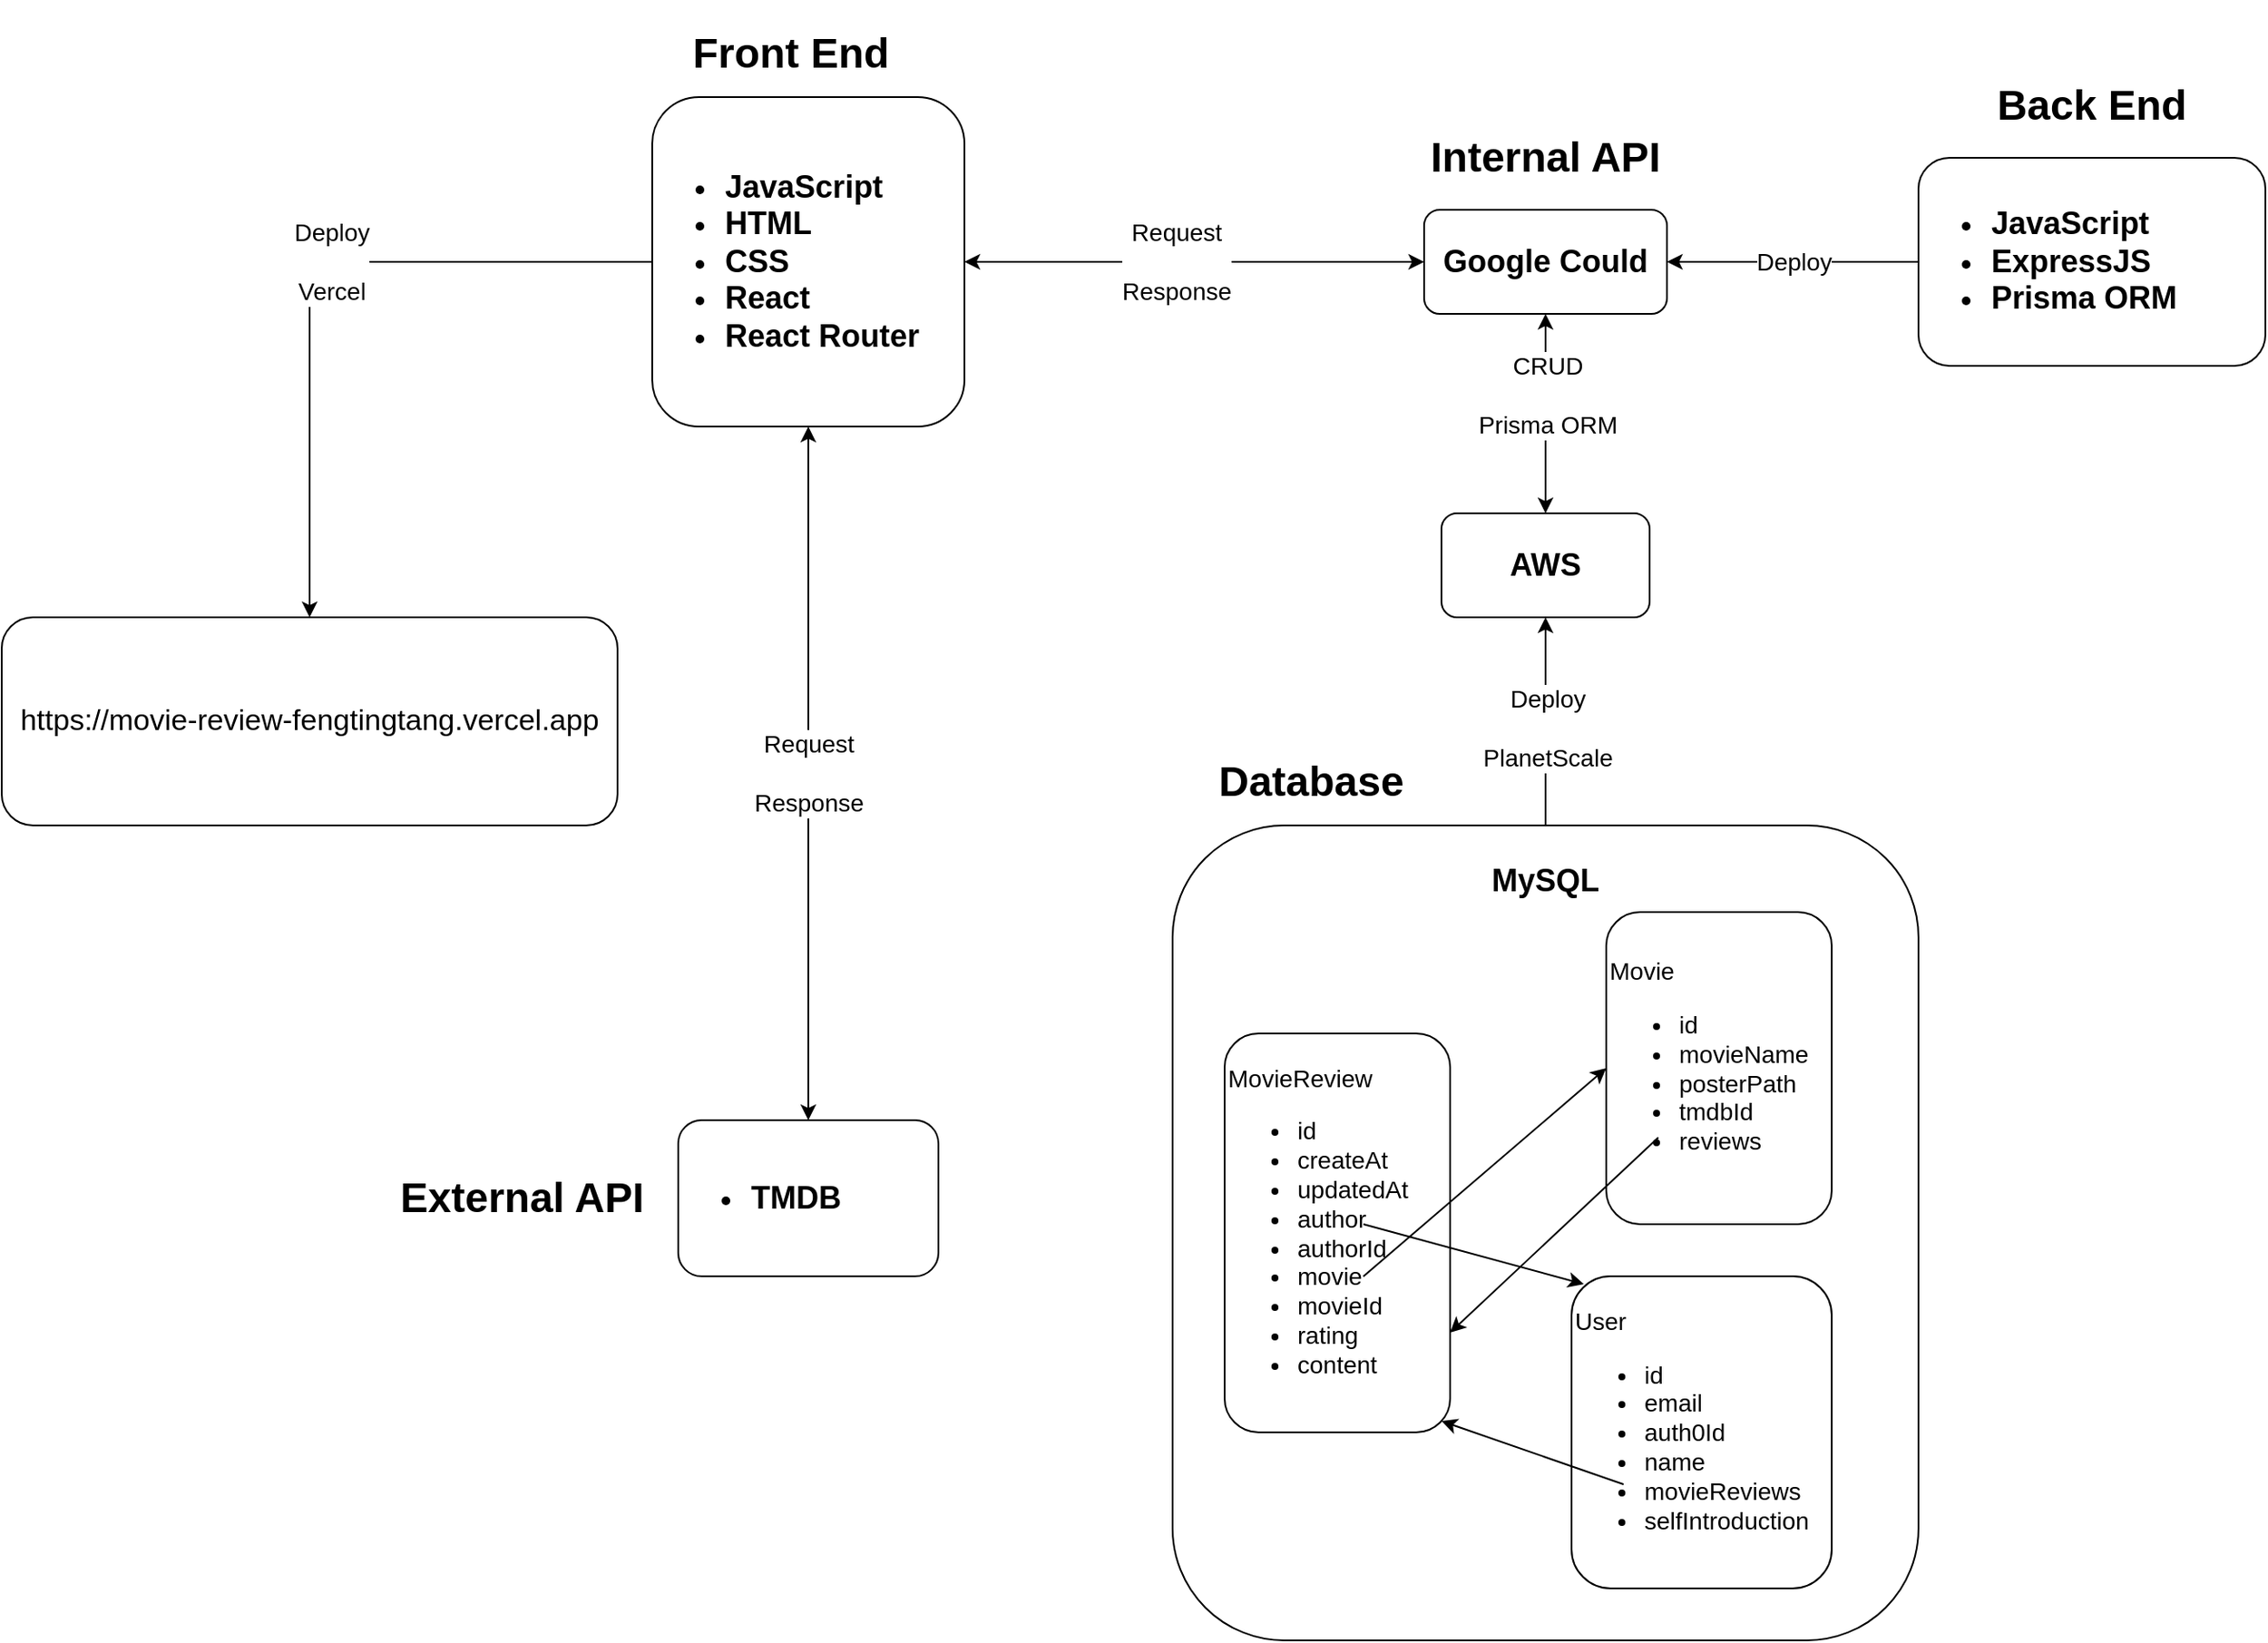 <mxfile version="21.1.4" type="device">
  <diagram name="Page-1" id="WuL8DRVEF0EJrorAZ_rQ">
    <mxGraphModel dx="1363" dy="871" grid="1" gridSize="10" guides="1" tooltips="1" connect="1" arrows="1" fold="1" page="1" pageScale="1" pageWidth="1500" pageHeight="1200" math="0" shadow="0">
      <root>
        <mxCell id="0" />
        <mxCell id="1" parent="0" />
        <mxCell id="LKYVpUIaypQvYsSFYnGG-27" value="" style="edgeStyle=orthogonalEdgeStyle;rounded=0;orthogonalLoop=1;jettySize=auto;html=1;" edge="1" parent="1" source="LKYVpUIaypQvYsSFYnGG-1" target="LKYVpUIaypQvYsSFYnGG-26">
          <mxGeometry relative="1" as="geometry" />
        </mxCell>
        <mxCell id="LKYVpUIaypQvYsSFYnGG-28" value="Deploy&lt;br style=&quot;font-size: 14px;&quot;&gt;&lt;br style=&quot;font-size: 14px;&quot;&gt;Vercel" style="edgeLabel;html=1;align=center;verticalAlign=middle;resizable=0;points=[];fontSize=14;" vertex="1" connectable="0" parent="LKYVpUIaypQvYsSFYnGG-27">
          <mxGeometry x="-0.08" relative="1" as="geometry">
            <mxPoint as="offset" />
          </mxGeometry>
        </mxCell>
        <mxCell id="LKYVpUIaypQvYsSFYnGG-1" value="&lt;h2&gt;&lt;ul&gt;&lt;li&gt;JavaScript&lt;/li&gt;&lt;li&gt;HTML&lt;/li&gt;&lt;li&gt;CSS&lt;/li&gt;&lt;li&gt;React&lt;/li&gt;&lt;li&gt;React Router&lt;/li&gt;&lt;/ul&gt;&lt;/h2&gt;" style="rounded=1;whiteSpace=wrap;html=1;align=left;" vertex="1" parent="1">
          <mxGeometry x="445" y="150" width="180" height="190" as="geometry" />
        </mxCell>
        <mxCell id="LKYVpUIaypQvYsSFYnGG-3" value="&lt;h1&gt;Front End&lt;/h1&gt;" style="text;strokeColor=none;align=center;fillColor=none;html=1;verticalAlign=middle;whiteSpace=wrap;rounded=0;" vertex="1" parent="1">
          <mxGeometry x="465" y="110" width="120" height="30" as="geometry" />
        </mxCell>
        <mxCell id="LKYVpUIaypQvYsSFYnGG-16" value="Deploy" style="edgeStyle=orthogonalEdgeStyle;rounded=0;orthogonalLoop=1;jettySize=auto;html=1;fontSize=14;" edge="1" parent="1" source="LKYVpUIaypQvYsSFYnGG-4" target="LKYVpUIaypQvYsSFYnGG-15">
          <mxGeometry relative="1" as="geometry">
            <mxPoint as="offset" />
          </mxGeometry>
        </mxCell>
        <mxCell id="LKYVpUIaypQvYsSFYnGG-4" value="&lt;h2&gt;&lt;ul&gt;&lt;li&gt;JavaScript&lt;/li&gt;&lt;li&gt;ExpressJS&lt;/li&gt;&lt;li&gt;Prisma ORM&lt;/li&gt;&lt;/ul&gt;&lt;/h2&gt;" style="rounded=1;whiteSpace=wrap;html=1;align=left;" vertex="1" parent="1">
          <mxGeometry x="1175" y="185" width="200" height="120" as="geometry" />
        </mxCell>
        <mxCell id="LKYVpUIaypQvYsSFYnGG-5" value="&lt;h1&gt;Back End&lt;/h1&gt;" style="text;strokeColor=none;align=center;fillColor=none;html=1;verticalAlign=middle;whiteSpace=wrap;rounded=0;" vertex="1" parent="1">
          <mxGeometry x="1215" y="140" width="120" height="30" as="geometry" />
        </mxCell>
        <mxCell id="LKYVpUIaypQvYsSFYnGG-6" value="&lt;h1&gt;External API&lt;/h1&gt;" style="text;strokeColor=none;align=center;fillColor=none;html=1;verticalAlign=middle;whiteSpace=wrap;rounded=0;" vertex="1" parent="1">
          <mxGeometry x="295" y="770" width="150" height="30" as="geometry" />
        </mxCell>
        <mxCell id="LKYVpUIaypQvYsSFYnGG-7" value="&lt;h2&gt;&lt;ul&gt;&lt;li&gt;TMDB&lt;/li&gt;&lt;/ul&gt;&lt;/h2&gt;" style="rounded=1;whiteSpace=wrap;html=1;align=left;" vertex="1" parent="1">
          <mxGeometry x="460" y="740" width="150" height="90" as="geometry" />
        </mxCell>
        <mxCell id="LKYVpUIaypQvYsSFYnGG-8" value="&lt;h1&gt;Database&lt;/h1&gt;" style="text;strokeColor=none;align=center;fillColor=none;html=1;verticalAlign=middle;whiteSpace=wrap;rounded=0;" vertex="1" parent="1">
          <mxGeometry x="765" y="530" width="120" height="30" as="geometry" />
        </mxCell>
        <mxCell id="LKYVpUIaypQvYsSFYnGG-17" value="" style="edgeStyle=orthogonalEdgeStyle;rounded=0;orthogonalLoop=1;jettySize=auto;html=1;" edge="1" parent="1" source="LKYVpUIaypQvYsSFYnGG-9" target="LKYVpUIaypQvYsSFYnGG-14">
          <mxGeometry relative="1" as="geometry" />
        </mxCell>
        <mxCell id="LKYVpUIaypQvYsSFYnGG-18" value="Deploy&lt;br style=&quot;font-size: 14px;&quot;&gt;&lt;br style=&quot;font-size: 14px;&quot;&gt;PlanetScale" style="edgeLabel;html=1;align=center;verticalAlign=middle;resizable=0;points=[];fontSize=14;" vertex="1" connectable="0" parent="LKYVpUIaypQvYsSFYnGG-17">
          <mxGeometry x="-0.06" y="-1" relative="1" as="geometry">
            <mxPoint as="offset" />
          </mxGeometry>
        </mxCell>
        <mxCell id="LKYVpUIaypQvYsSFYnGG-9" value="&lt;h2&gt;MySQL&lt;/h2&gt;" style="rounded=1;whiteSpace=wrap;html=1;align=center;horizontal=1;verticalAlign=top;" vertex="1" parent="1">
          <mxGeometry x="745" y="570" width="430" height="470" as="geometry" />
        </mxCell>
        <mxCell id="LKYVpUIaypQvYsSFYnGG-10" value="MovieReview&lt;br style=&quot;font-size: 14px;&quot;&gt;&lt;ul style=&quot;font-size: 14px;&quot;&gt;&lt;li style=&quot;font-size: 14px;&quot;&gt;id&lt;/li&gt;&lt;li style=&quot;font-size: 14px;&quot;&gt;createAt&lt;/li&gt;&lt;li style=&quot;font-size: 14px;&quot;&gt;updatedAt&lt;/li&gt;&lt;li style=&quot;font-size: 14px;&quot;&gt;author&lt;/li&gt;&lt;li style=&quot;font-size: 14px;&quot;&gt;authorId&lt;/li&gt;&lt;li style=&quot;font-size: 14px;&quot;&gt;movie&lt;/li&gt;&lt;li style=&quot;font-size: 14px;&quot;&gt;movieId&lt;/li&gt;&lt;li style=&quot;font-size: 14px;&quot;&gt;rating&lt;/li&gt;&lt;li style=&quot;font-size: 14px;&quot;&gt;content&lt;/li&gt;&lt;/ul&gt;" style="rounded=1;whiteSpace=wrap;html=1;align=left;fontSize=14;" vertex="1" parent="1">
          <mxGeometry x="775" y="690" width="130" height="230" as="geometry" />
        </mxCell>
        <mxCell id="LKYVpUIaypQvYsSFYnGG-11" value="User&lt;br style=&quot;font-size: 14px;&quot;&gt;&lt;ul style=&quot;font-size: 14px;&quot;&gt;&lt;li style=&quot;font-size: 14px;&quot;&gt;id&lt;/li&gt;&lt;li style=&quot;font-size: 14px;&quot;&gt;email&lt;/li&gt;&lt;li style=&quot;font-size: 14px;&quot;&gt;auth0Id&lt;/li&gt;&lt;li style=&quot;font-size: 14px;&quot;&gt;name&lt;/li&gt;&lt;li style=&quot;font-size: 14px;&quot;&gt;movieReviews&lt;/li&gt;&lt;li style=&quot;font-size: 14px;&quot;&gt;selfIntroduction&lt;/li&gt;&lt;/ul&gt;" style="rounded=1;whiteSpace=wrap;html=1;align=left;fontSize=14;" vertex="1" parent="1">
          <mxGeometry x="975" y="830" width="150" height="180" as="geometry" />
        </mxCell>
        <mxCell id="LKYVpUIaypQvYsSFYnGG-12" value="Movie&lt;br style=&quot;font-size: 14px;&quot;&gt;&lt;ul style=&quot;font-size: 14px;&quot;&gt;&lt;li style=&quot;font-size: 14px;&quot;&gt;id&lt;/li&gt;&lt;li style=&quot;font-size: 14px;&quot;&gt;movieName&lt;/li&gt;&lt;li style=&quot;font-size: 14px;&quot;&gt;posterPath&lt;/li&gt;&lt;li style=&quot;font-size: 14px;&quot;&gt;tmdbId&lt;/li&gt;&lt;li style=&quot;font-size: 14px;&quot;&gt;reviews&lt;/li&gt;&lt;/ul&gt;" style="rounded=1;whiteSpace=wrap;html=1;align=left;fontSize=14;" vertex="1" parent="1">
          <mxGeometry x="995" y="620" width="130" height="180" as="geometry" />
        </mxCell>
        <mxCell id="LKYVpUIaypQvYsSFYnGG-14" value="&lt;h2&gt;AWS&lt;/h2&gt;" style="rounded=1;whiteSpace=wrap;html=1;" vertex="1" parent="1">
          <mxGeometry x="900" y="390" width="120" height="60" as="geometry" />
        </mxCell>
        <mxCell id="LKYVpUIaypQvYsSFYnGG-15" value="&lt;h2&gt;Google Could&lt;/h2&gt;" style="rounded=1;whiteSpace=wrap;html=1;" vertex="1" parent="1">
          <mxGeometry x="890" y="215" width="140" height="60" as="geometry" />
        </mxCell>
        <mxCell id="LKYVpUIaypQvYsSFYnGG-19" value="" style="endArrow=classic;startArrow=classic;html=1;rounded=0;entryX=0.5;entryY=1;entryDx=0;entryDy=0;exitX=0.5;exitY=0;exitDx=0;exitDy=0;" edge="1" parent="1" source="LKYVpUIaypQvYsSFYnGG-14" target="LKYVpUIaypQvYsSFYnGG-15">
          <mxGeometry width="50" height="50" relative="1" as="geometry">
            <mxPoint x="765" y="450" as="sourcePoint" />
            <mxPoint x="815" y="400" as="targetPoint" />
          </mxGeometry>
        </mxCell>
        <mxCell id="LKYVpUIaypQvYsSFYnGG-20" value="CRUD&lt;br style=&quot;font-size: 14px;&quot;&gt;&lt;br style=&quot;font-size: 14px;&quot;&gt;Prisma ORM" style="edgeLabel;html=1;align=center;verticalAlign=middle;resizable=0;points=[];fontSize=14;" vertex="1" connectable="0" parent="LKYVpUIaypQvYsSFYnGG-19">
          <mxGeometry x="0.183" y="-1" relative="1" as="geometry">
            <mxPoint as="offset" />
          </mxGeometry>
        </mxCell>
        <mxCell id="LKYVpUIaypQvYsSFYnGG-21" value="" style="endArrow=classic;startArrow=classic;html=1;rounded=0;entryX=0;entryY=0.5;entryDx=0;entryDy=0;exitX=1;exitY=0.5;exitDx=0;exitDy=0;" edge="1" parent="1" source="LKYVpUIaypQvYsSFYnGG-1" target="LKYVpUIaypQvYsSFYnGG-15">
          <mxGeometry width="50" height="50" relative="1" as="geometry">
            <mxPoint x="765" y="400" as="sourcePoint" />
            <mxPoint x="815" y="350" as="targetPoint" />
          </mxGeometry>
        </mxCell>
        <mxCell id="LKYVpUIaypQvYsSFYnGG-23" value="Request&lt;br style=&quot;font-size: 14px;&quot;&gt;&lt;br style=&quot;font-size: 14px;&quot;&gt;Response" style="edgeLabel;html=1;align=center;verticalAlign=middle;resizable=0;points=[];fontSize=14;" vertex="1" connectable="0" parent="LKYVpUIaypQvYsSFYnGG-21">
          <mxGeometry x="-0.08" y="1" relative="1" as="geometry">
            <mxPoint y="1" as="offset" />
          </mxGeometry>
        </mxCell>
        <mxCell id="LKYVpUIaypQvYsSFYnGG-24" value="&lt;h1&gt;Internal API&lt;/h1&gt;" style="text;strokeColor=none;align=center;fillColor=none;html=1;verticalAlign=middle;whiteSpace=wrap;rounded=0;" vertex="1" parent="1">
          <mxGeometry x="885" y="170" width="150" height="30" as="geometry" />
        </mxCell>
        <mxCell id="LKYVpUIaypQvYsSFYnGG-25" value="Request&lt;br style=&quot;font-size: 14px;&quot;&gt;&lt;br style=&quot;font-size: 14px;&quot;&gt;Response" style="endArrow=classic;startArrow=classic;html=1;rounded=0;exitX=0.5;exitY=0;exitDx=0;exitDy=0;entryX=0.5;entryY=1;entryDx=0;entryDy=0;fontSize=14;" edge="1" parent="1" source="LKYVpUIaypQvYsSFYnGG-7" target="LKYVpUIaypQvYsSFYnGG-1">
          <mxGeometry width="50" height="50" relative="1" as="geometry">
            <mxPoint x="765" y="370" as="sourcePoint" />
            <mxPoint x="815" y="320" as="targetPoint" />
          </mxGeometry>
        </mxCell>
        <mxCell id="LKYVpUIaypQvYsSFYnGG-26" value="https://movie-review-fengtingtang.vercel.app" style="rounded=1;whiteSpace=wrap;html=1;fontSize=17;" vertex="1" parent="1">
          <mxGeometry x="70" y="450" width="355" height="120" as="geometry" />
        </mxCell>
        <mxCell id="LKYVpUIaypQvYsSFYnGG-30" value="" style="endArrow=classic;html=1;rounded=0;entryX=0.047;entryY=0.025;entryDx=0;entryDy=0;entryPerimeter=0;" edge="1" parent="1" target="LKYVpUIaypQvYsSFYnGG-11">
          <mxGeometry width="50" height="50" relative="1" as="geometry">
            <mxPoint x="855" y="800" as="sourcePoint" />
            <mxPoint x="875" y="700" as="targetPoint" />
          </mxGeometry>
        </mxCell>
        <mxCell id="LKYVpUIaypQvYsSFYnGG-31" value="" style="endArrow=classic;html=1;rounded=0;entryX=0;entryY=0.5;entryDx=0;entryDy=0;exitX=0.615;exitY=0.609;exitDx=0;exitDy=0;exitPerimeter=0;" edge="1" parent="1" source="LKYVpUIaypQvYsSFYnGG-10" target="LKYVpUIaypQvYsSFYnGG-12">
          <mxGeometry width="50" height="50" relative="1" as="geometry">
            <mxPoint x="875" y="730" as="sourcePoint" />
            <mxPoint x="972" y="805" as="targetPoint" />
          </mxGeometry>
        </mxCell>
        <mxCell id="LKYVpUIaypQvYsSFYnGG-32" value="" style="endArrow=classic;html=1;rounded=0;entryX=1;entryY=0.75;entryDx=0;entryDy=0;" edge="1" parent="1" target="LKYVpUIaypQvYsSFYnGG-10">
          <mxGeometry width="50" height="50" relative="1" as="geometry">
            <mxPoint x="1025" y="750" as="sourcePoint" />
            <mxPoint x="1015" y="680" as="targetPoint" />
          </mxGeometry>
        </mxCell>
        <mxCell id="LKYVpUIaypQvYsSFYnGG-33" value="" style="endArrow=classic;html=1;rounded=0;entryX=0.962;entryY=0.972;entryDx=0;entryDy=0;entryPerimeter=0;" edge="1" parent="1" target="LKYVpUIaypQvYsSFYnGG-10">
          <mxGeometry width="50" height="50" relative="1" as="geometry">
            <mxPoint x="1005" y="950" as="sourcePoint" />
            <mxPoint x="972" y="805" as="targetPoint" />
          </mxGeometry>
        </mxCell>
      </root>
    </mxGraphModel>
  </diagram>
</mxfile>
